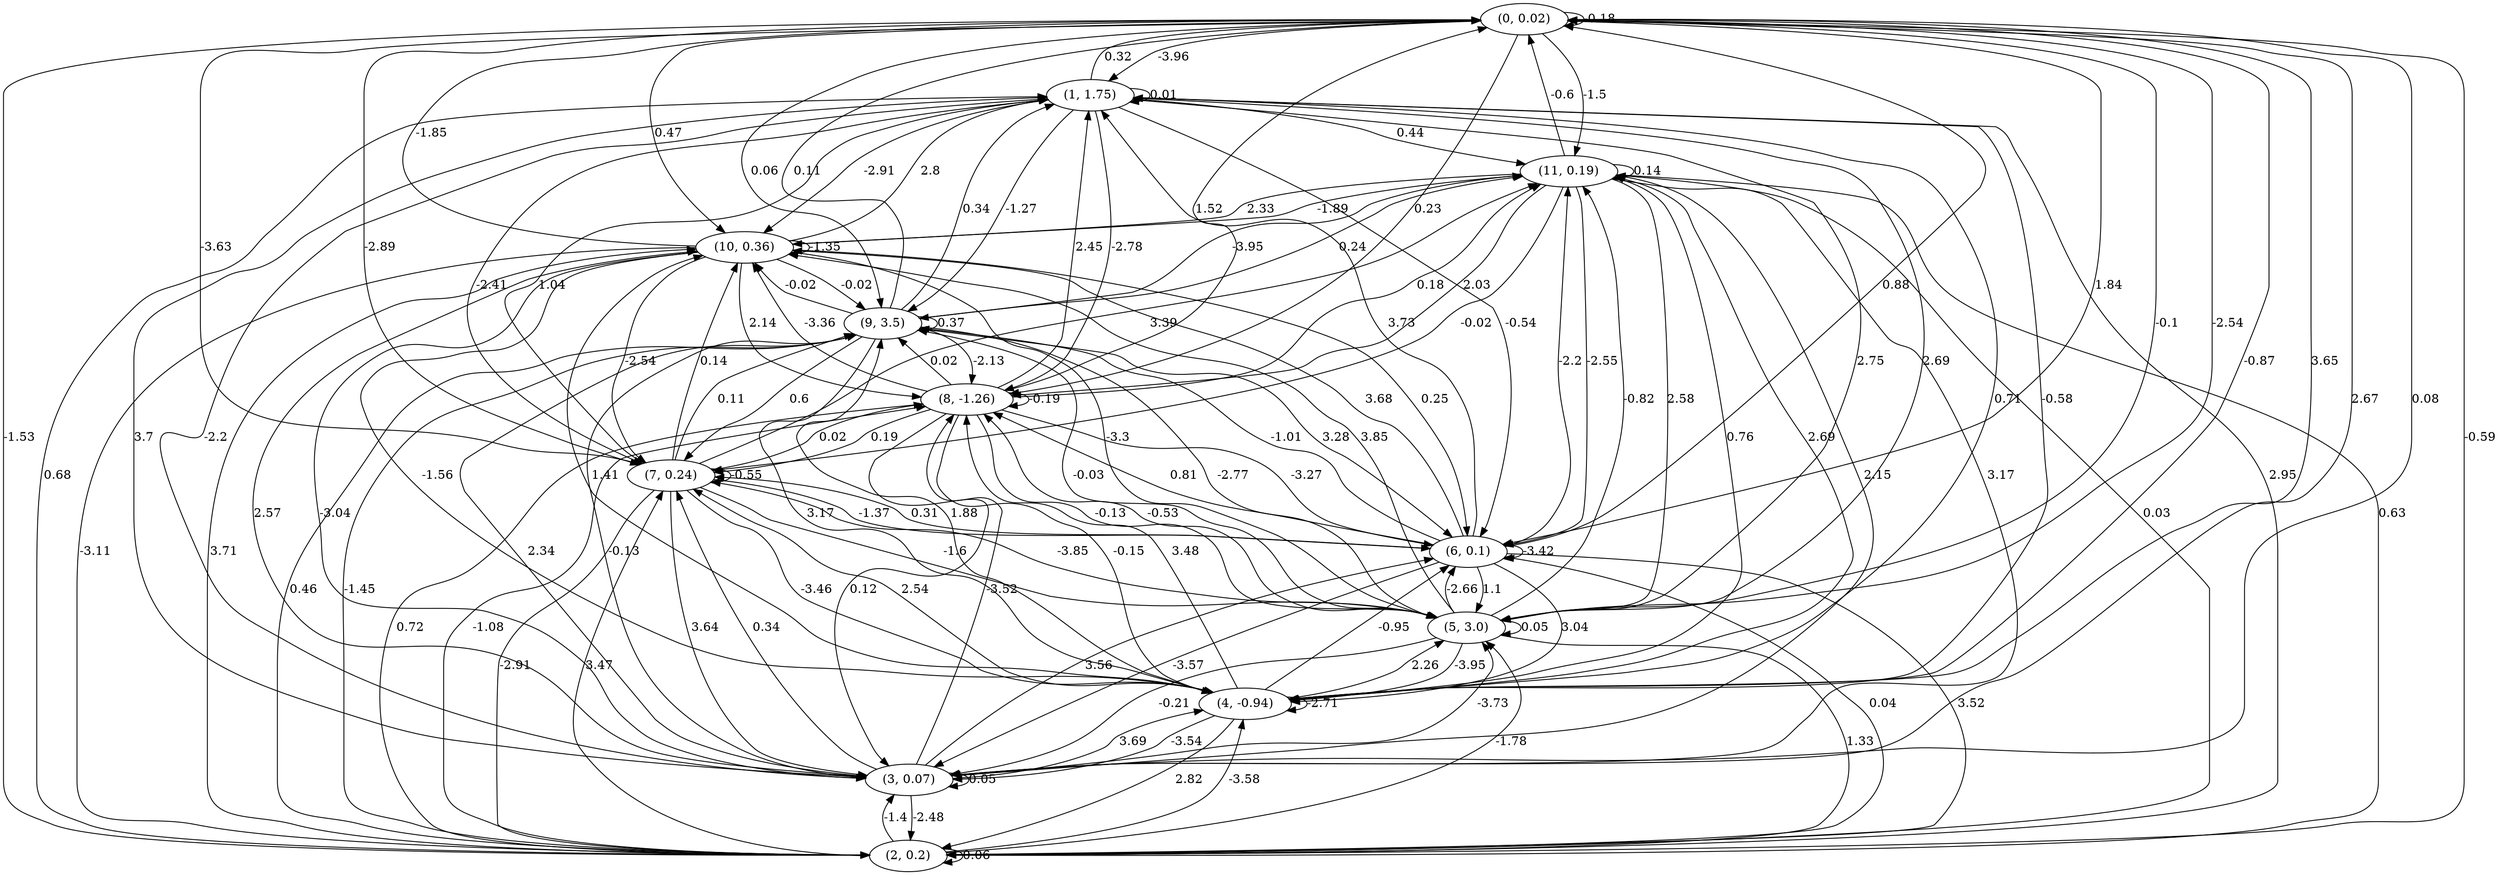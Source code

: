 digraph {
    0 [ label = "(0, 0.02)" ]
    1 [ label = "(1, 1.75)" ]
    2 [ label = "(2, 0.2)" ]
    3 [ label = "(3, 0.07)" ]
    4 [ label = "(4, -0.94)" ]
    5 [ label = "(5, 3.0)" ]
    6 [ label = "(6, 0.1)" ]
    7 [ label = "(7, 0.24)" ]
    8 [ label = "(8, -1.26)" ]
    9 [ label = "(9, 3.5)" ]
    10 [ label = "(10, 0.36)" ]
    11 [ label = "(11, 0.19)" ]
    0 -> 0 [ label = "-0.18" ]
    1 -> 1 [ label = "0.01" ]
    2 -> 2 [ label = "0.06" ]
    3 -> 3 [ label = "0.05" ]
    4 -> 4 [ label = "-2.71" ]
    5 -> 5 [ label = "0.05" ]
    6 -> 6 [ label = "-3.42" ]
    7 -> 7 [ label = "-0.55" ]
    8 -> 8 [ label = "-0.19" ]
    9 -> 9 [ label = "0.37" ]
    10 -> 10 [ label = "-1.35" ]
    11 -> 11 [ label = "0.14" ]
    1 -> 0 [ label = "0.32" ]
    2 -> 0 [ label = "-0.59" ]
    3 -> 0 [ label = "2.67" ]
    4 -> 0 [ label = "-0.87" ]
    5 -> 0 [ label = "-0.1" ]
    6 -> 0 [ label = "0.88" ]
    7 -> 0 [ label = "-3.63" ]
    8 -> 0 [ label = "1.52" ]
    9 -> 0 [ label = "0.11" ]
    10 -> 0 [ label = "-1.85" ]
    11 -> 0 [ label = "-0.6" ]
    0 -> 1 [ label = "-3.96" ]
    2 -> 1 [ label = "0.68" ]
    3 -> 1 [ label = "3.7" ]
    4 -> 1 [ label = "-0.58" ]
    5 -> 1 [ label = "2.69" ]
    6 -> 1 [ label = "3.73" ]
    7 -> 1 [ label = "1.04" ]
    8 -> 1 [ label = "2.45" ]
    9 -> 1 [ label = "0.34" ]
    10 -> 1 [ label = "2.8" ]
    0 -> 2 [ label = "-1.53" ]
    1 -> 2 [ label = "2.95" ]
    3 -> 2 [ label = "-2.48" ]
    4 -> 2 [ label = "2.82" ]
    5 -> 2 [ label = "1.33" ]
    6 -> 2 [ label = "3.52" ]
    7 -> 2 [ label = "-2.91" ]
    8 -> 2 [ label = "0.72" ]
    9 -> 2 [ label = "-1.45" ]
    10 -> 2 [ label = "-3.11" ]
    11 -> 2 [ label = "0.63" ]
    0 -> 3 [ label = "0.08" ]
    1 -> 3 [ label = "-2.2" ]
    2 -> 3 [ label = "-1.4" ]
    4 -> 3 [ label = "-3.54" ]
    5 -> 3 [ label = "-0.21" ]
    6 -> 3 [ label = "-3.57" ]
    7 -> 3 [ label = "3.64" ]
    8 -> 3 [ label = "0.12" ]
    9 -> 3 [ label = "-0.13" ]
    10 -> 3 [ label = "-3.04" ]
    11 -> 3 [ label = "3.17" ]
    0 -> 4 [ label = "3.65" ]
    1 -> 4 [ label = "0.71" ]
    2 -> 4 [ label = "-3.58" ]
    3 -> 4 [ label = "3.69" ]
    5 -> 4 [ label = "-3.95" ]
    6 -> 4 [ label = "3.04" ]
    7 -> 4 [ label = "-3.46" ]
    8 -> 4 [ label = "-0.15" ]
    9 -> 4 [ label = "3.17" ]
    10 -> 4 [ label = "-1.56" ]
    11 -> 4 [ label = "0.76" ]
    0 -> 5 [ label = "-2.54" ]
    1 -> 5 [ label = "2.75" ]
    2 -> 5 [ label = "-1.78" ]
    3 -> 5 [ label = "-3.73" ]
    4 -> 5 [ label = "2.26" ]
    6 -> 5 [ label = "1.1" ]
    7 -> 5 [ label = "-1.6" ]
    8 -> 5 [ label = "-0.13" ]
    9 -> 5 [ label = "-2.77" ]
    10 -> 5 [ label = "-3.3" ]
    11 -> 5 [ label = "2.58" ]
    0 -> 6 [ label = "1.84" ]
    1 -> 6 [ label = "-0.54" ]
    2 -> 6 [ label = "0.04" ]
    3 -> 6 [ label = "3.56" ]
    4 -> 6 [ label = "-0.95" ]
    5 -> 6 [ label = "-2.66" ]
    7 -> 6 [ label = "-1.37" ]
    8 -> 6 [ label = "-3.27" ]
    9 -> 6 [ label = "3.28" ]
    10 -> 6 [ label = "0.25" ]
    11 -> 6 [ label = "-2.55" ]
    0 -> 7 [ label = "-2.89" ]
    1 -> 7 [ label = "-2.41" ]
    2 -> 7 [ label = "3.47" ]
    3 -> 7 [ label = "0.34" ]
    4 -> 7 [ label = "2.54" ]
    5 -> 7 [ label = "-3.85" ]
    6 -> 7 [ label = "0.31" ]
    8 -> 7 [ label = "0.19" ]
    9 -> 7 [ label = "0.6" ]
    10 -> 7 [ label = "-2.54" ]
    11 -> 7 [ label = "-0.02" ]
    0 -> 8 [ label = "0.23" ]
    1 -> 8 [ label = "-2.78" ]
    2 -> 8 [ label = "-1.08" ]
    3 -> 8 [ label = "-3.52" ]
    4 -> 8 [ label = "3.48" ]
    5 -> 8 [ label = "-0.53" ]
    6 -> 8 [ label = "0.81" ]
    7 -> 8 [ label = "0.02" ]
    9 -> 8 [ label = "-2.13" ]
    10 -> 8 [ label = "2.14" ]
    11 -> 8 [ label = "2.03" ]
    0 -> 9 [ label = "0.06" ]
    1 -> 9 [ label = "-1.27" ]
    2 -> 9 [ label = "0.46" ]
    3 -> 9 [ label = "2.34" ]
    4 -> 9 [ label = "1.88" ]
    5 -> 9 [ label = "-0.03" ]
    6 -> 9 [ label = "-1.01" ]
    7 -> 9 [ label = "0.11" ]
    8 -> 9 [ label = "0.02" ]
    10 -> 9 [ label = "-0.02" ]
    11 -> 9 [ label = "-3.95" ]
    0 -> 10 [ label = "0.47" ]
    1 -> 10 [ label = "-2.91" ]
    2 -> 10 [ label = "3.71" ]
    3 -> 10 [ label = "2.57" ]
    4 -> 10 [ label = "1.41" ]
    5 -> 10 [ label = "3.85" ]
    6 -> 10 [ label = "3.68" ]
    7 -> 10 [ label = "0.14" ]
    8 -> 10 [ label = "-3.36" ]
    9 -> 10 [ label = "-0.02" ]
    11 -> 10 [ label = "2.33" ]
    0 -> 11 [ label = "-1.5" ]
    1 -> 11 [ label = "0.44" ]
    2 -> 11 [ label = "0.03" ]
    3 -> 11 [ label = "2.15" ]
    4 -> 11 [ label = "2.69" ]
    5 -> 11 [ label = "-0.82" ]
    6 -> 11 [ label = "-2.2" ]
    7 -> 11 [ label = "3.39" ]
    8 -> 11 [ label = "0.18" ]
    9 -> 11 [ label = "0.24" ]
    10 -> 11 [ label = "-1.89" ]
}

